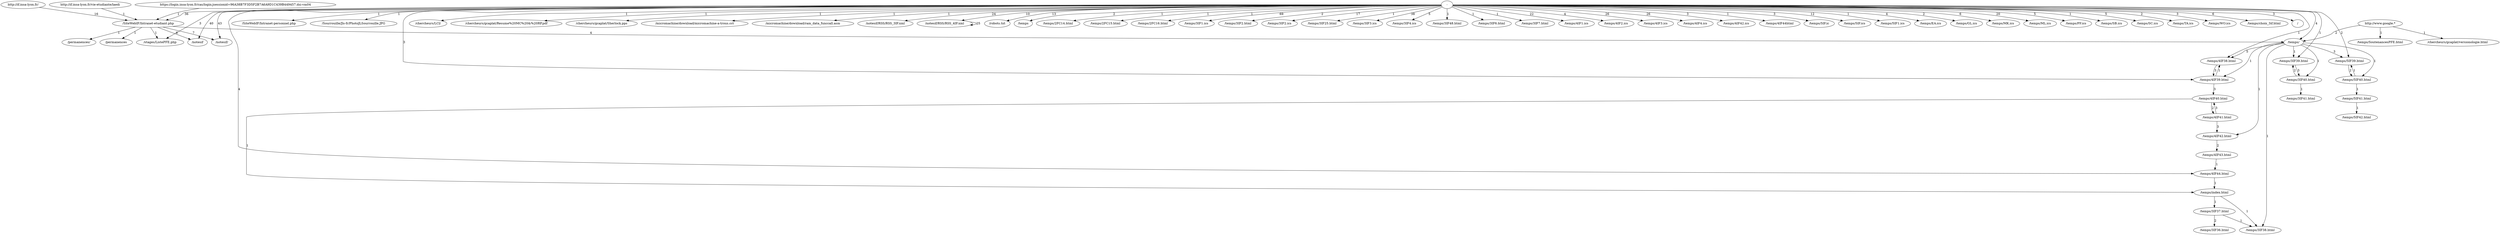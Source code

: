 digraph {
	"-" -> "/" [label="3"];
	"-" -> "/SiteWebIF/Intranet-etudiant.php" [label="36"];
	"http://if.insa-lyon.fr/" -> "/SiteWebIF/Intranet-etudiant.php" [label="16"];
	"http://if.insa-lyon.fr/vie-etudiante/laedi" -> "/SiteWebIF/Intranet-etudiant.php" [label="1"];
	"https://login.insa-lyon.fr/cas/login;jsessionid=96A38B7F3D5F2B7A6A9D1C439B449457.dsi-vm04" -> "/SiteWebIF/Intranet-etudiant.php" [label="1"];
	"-" -> "/SiteWebIF/Intranet-personnel.php" [label="1"];
	"-" -> "/Sourrouille/Jls-fr/PhotoJLSourrouille.JPG" [label="1"];
	"-" -> "/chercheurs/LCI/" [label="1"];
	"-" -> "/chercheurs/gcaplat/Resume%20MC%20&%20RP.pdf" [label="1"];
	"-" -> "/chercheurs/gcaplat/Sherlock.pps" [label="1"];
	"http://www.google.*" -> "/chercheurs/gcaplat/versionologie.html" [label="1"];
	"-" -> "/micromachine/download/micromachine-a-trous.cct" [label="1"];
	"-" -> "/micromachine/download/ram_data_funccall.asm" [label="1"];
	"-" -> "/notesif" [label="40"];
	"/SiteWebIF/Intranet-etudiant.php" -> "/notesif" [label="6"];
	"-" -> "/notesif/" [label="43"];
	"/SiteWebIF/Intranet-etudiant.php" -> "/notesif/" [label="7"];
	"-" -> "/notesif/RSS/RSS_3IF.xml" [label="24"];
	"-" -> "/notesif/RSS/RSS_4IF.xml" [label="10"];
	"/notesif/RSS/RSS_4IF.xml" -> "/notesif/RSS/RSS_4IF.xml" [label="25"];
	"/SiteWebIF/Intranet-etudiant.php" -> "/permanences" [label="1"];
	"/SiteWebIF/Intranet-etudiant.php" -> "/permanences/" [label="1"];
	"-" -> "/robots.txt" [label="13"];
	"-" -> "/stages/ListePFE.php" [label="3"];
	"/SiteWebIF/Intranet-etudiant.php" -> "/stages/ListePFE.php" [label="1"];
	"-" -> "/temps" [label="2"];
	"-" -> "/temps/" [label="4"];
	"/SiteWebIF/Intranet-etudiant.php" -> "/temps/" [label="4"];
	"http://www.google.*" -> "/temps/" [label="2"];
	"-" -> "/temps/2FC14.html" [label="1"];
	"-" -> "/temps/2FC15.html" [label="1"];
	"-" -> "/temps/2FC16.html" [label="1"];
	"-" -> "/temps/3IF1.ics" [label="69"];
	"-" -> "/temps/3IF2.html" [label="2"];
	"-" -> "/temps/3IF2.ics" [label="17"];
	"-" -> "/temps/3IF25.html" [label="1"];
	"-" -> "/temps/3IF3.ics" [label="38"];
	"/temps/3IF37.html" -> "/temps/3IF36.html" [label="2"];
	"/temps/index.html" -> "/temps/3IF37.html" [label="1"];
	"/temps/" -> "/temps/3IF38.html" [label="1"];
	"/temps/3IF37.html" -> "/temps/3IF38.html" [label="1"];
	"/temps/index.html" -> "/temps/3IF38.html" [label="1"];
	"-" -> "/temps/3IF39.html" [label="1"];
	"/temps/" -> "/temps/3IF39.html" [label="1"];
	"/temps/3IF40.html" -> "/temps/3IF39.html" [label="2"];
	"-" -> "/temps/3IF4.ics" [label="5"];
	"/temps/" -> "/temps/3IF40.html" [label="1"];
	"/temps/3IF39.html" -> "/temps/3IF40.html" [label="3"];
	"/temps/3IF40.html" -> "/temps/3IF41.html" [label="1"];
	"-" -> "/temps/3IF48.html" [label="1"];
	"-" -> "/temps/3IF6.html" [label="1"];
	"-" -> "/temps/3IF7.html" [label="1"];
	"-" -> "/temps/4IF1.ics" [label="22"];
	"-" -> "/temps/4IF2.ics" [label="4"];
	"-" -> "/temps/4IF3.ics" [label="26"];
	"-" -> "/temps/4IF38.html" [label="1"];
	"/temps/" -> "/temps/4IF38.html" [label="5"];
	"/temps/4IF39.html" -> "/temps/4IF38.html" [label="1"];
	"-" -> "/temps/4IF39.html" [label="3"];
	"/temps/" -> "/temps/4IF39.html" [label="1"];
	"/temps/4IF38.html" -> "/temps/4IF39.html" [label="3"];
	"-" -> "/temps/4IF4.ics" [label="26"];
	"/temps/4IF39.html" -> "/temps/4IF40.html" [label="3"];
	"/temps/4IF41.html" -> "/temps/4IF40.html" [label="3"];
	"/temps/4IF40.html" -> "/temps/4IF41.html" [label="2"];
	"/temps/" -> "/temps/4IF42.html" [label="1"];
	"/temps/4IF41.html" -> "/temps/4IF42.html" [label="3"];
	"-" -> "/temps/4IF42.ics" [label="3"];
	"/temps/4IF42.html" -> "/temps/4IF43.html" [label="2"];
	"-" -> "/temps/4IF44.html" [label="4"];
	"/temps/4IF43.html" -> "/temps/4IF44.html" [label="1"];
	"-" -> "/temps/4IF44html" [label="1"];
	"-" -> "/temps/5IF.ic" [label="3"];
	"-" -> "/temps/5IF.ics" [label="12"];
	"-" -> "/temps/5IF1.ics" [label="1"];
	"-" -> "/temps/5IF39.html" [label="2"];
	"/temps/" -> "/temps/5IF39.html" [label="3"];
	"/temps/5IF40.html" -> "/temps/5IF39.html" [label="1"];
	"/temps/" -> "/temps/5IF40.html" [label="1"];
	"/temps/5IF39.html" -> "/temps/5IF40.html" [label="2"];
	"/temps/5IF40.html" -> "/temps/5IF41.html" [label="1"];
	"/temps/5IF41.html" -> "/temps/5IF42.html" [label="1"];
	"-" -> "/temps/EA.ics" [label="4"];
	"-" -> "/temps/GL.ics" [label="2"];
	"-" -> "/temps/MK.ics" [label="6"];
	"-" -> "/temps/ML.ics" [label="20"];
	"-" -> "/temps/PF.ics" [label="5"];
	"-" -> "/temps/SB.ics" [label="1"];
	"-" -> "/temps/SC.ics" [label="5"];
	"http://www.google.*" -> "/temps/SoutenancesPFE.html" [label="1"];
	"-" -> "/temps/TA.ics" [label="2"];
	"-" -> "/temps/WO.ics" [label="3"];
	"-" -> "/temps/choix_3if.html" [label="6"];
	"/temps/4IF40.html" -> "/temps/index.html" [label="1"];
	"/temps/4IF44.html" -> "/temps/index.html" [label="1"];
}
